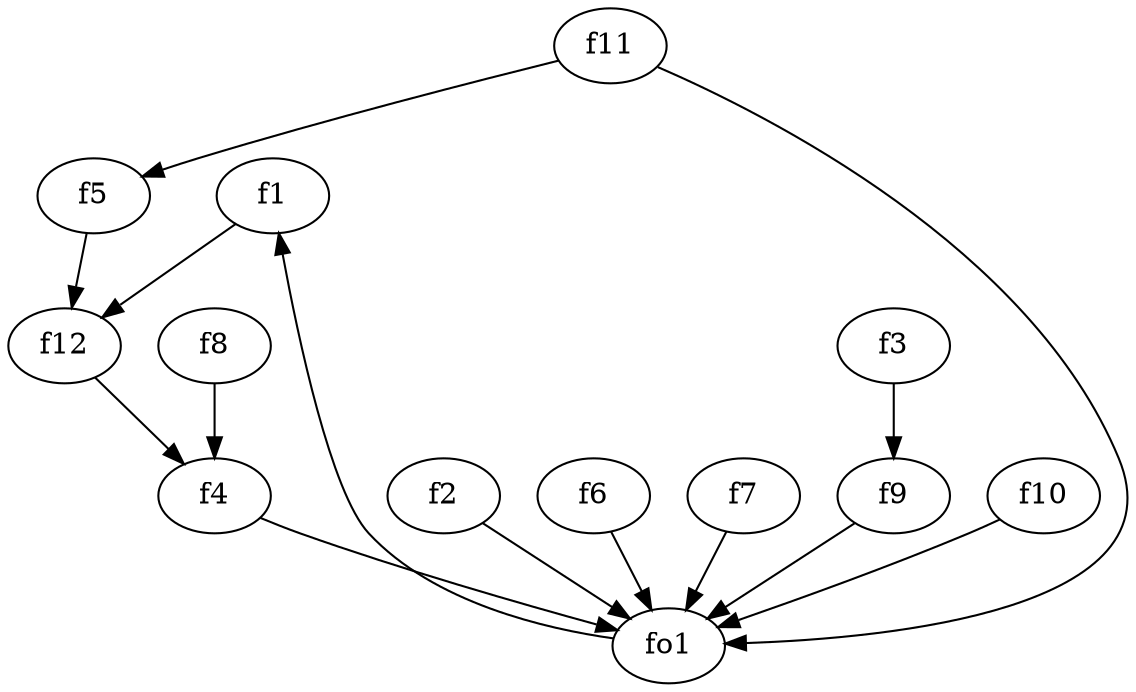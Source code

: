 strict digraph  {
f1;
f2;
f3;
f4;
f5;
f6;
f7;
f8;
f9;
f10;
f11;
f12;
fo1;
f1 -> f12  [weight=2];
f2 -> fo1  [weight=2];
f3 -> f9  [weight=2];
f4 -> fo1  [weight=2];
f5 -> f12  [weight=2];
f6 -> fo1  [weight=2];
f7 -> fo1  [weight=2];
f8 -> f4  [weight=2];
f9 -> fo1  [weight=2];
f10 -> fo1  [weight=2];
f11 -> f5  [weight=2];
f11 -> fo1  [weight=2];
f12 -> f4  [weight=2];
fo1 -> f1  [weight=2];
}
